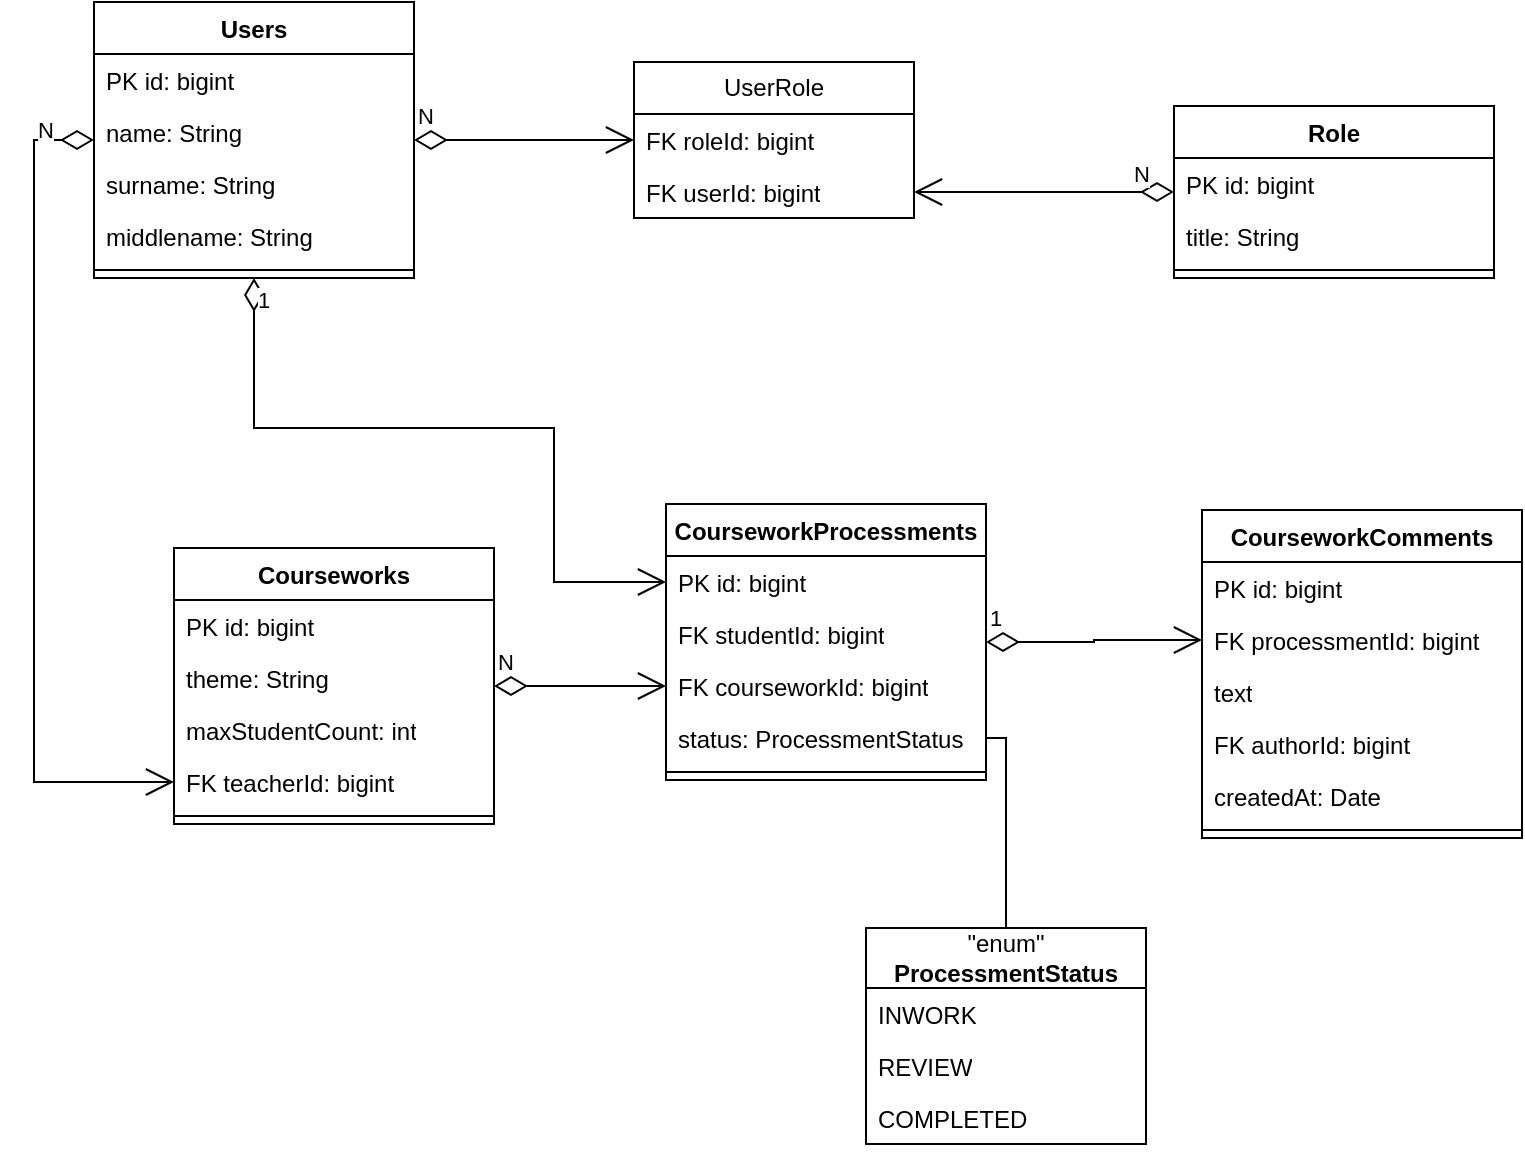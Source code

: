 <mxfile version="21.2.3" type="github">
  <diagram id="C5RBs43oDa-KdzZeNtuy" name="Page-1">
    <mxGraphModel dx="1393" dy="885" grid="1" gridSize="10" guides="1" tooltips="1" connect="1" arrows="1" fold="1" page="1" pageScale="1" pageWidth="827" pageHeight="1169" math="0" shadow="0">
      <root>
        <mxCell id="WIyWlLk6GJQsqaUBKTNV-0" />
        <mxCell id="WIyWlLk6GJQsqaUBKTNV-1" parent="WIyWlLk6GJQsqaUBKTNV-0" />
        <mxCell id="h9zeeWwcExgXHGoZgI7M-35" value="UserRole" style="swimlane;fontStyle=0;childLayout=stackLayout;horizontal=1;startSize=26;fillColor=none;horizontalStack=0;resizeParent=1;resizeParentMax=0;resizeLast=0;collapsible=1;marginBottom=0;whiteSpace=wrap;html=1;" vertex="1" parent="WIyWlLk6GJQsqaUBKTNV-1">
          <mxGeometry x="320" y="77" width="140" height="78" as="geometry" />
        </mxCell>
        <mxCell id="h9zeeWwcExgXHGoZgI7M-37" value="FK roleId: bigint" style="text;strokeColor=none;fillColor=none;align=left;verticalAlign=top;spacingLeft=4;spacingRight=4;overflow=hidden;rotatable=0;points=[[0,0.5],[1,0.5]];portConstraint=eastwest;whiteSpace=wrap;html=1;" vertex="1" parent="h9zeeWwcExgXHGoZgI7M-35">
          <mxGeometry y="26" width="140" height="26" as="geometry" />
        </mxCell>
        <mxCell id="h9zeeWwcExgXHGoZgI7M-36" value="FK userId: bigint" style="text;strokeColor=none;fillColor=none;align=left;verticalAlign=top;spacingLeft=4;spacingRight=4;overflow=hidden;rotatable=0;points=[[0,0.5],[1,0.5]];portConstraint=eastwest;whiteSpace=wrap;html=1;" vertex="1" parent="h9zeeWwcExgXHGoZgI7M-35">
          <mxGeometry y="52" width="140" height="26" as="geometry" />
        </mxCell>
        <mxCell id="h9zeeWwcExgXHGoZgI7M-40" value="N" style="endArrow=open;html=1;endSize=12;startArrow=diamondThin;startSize=14;startFill=0;edgeStyle=orthogonalEdgeStyle;align=left;verticalAlign=bottom;rounded=0;" edge="1" parent="WIyWlLk6GJQsqaUBKTNV-1" source="h9zeeWwcExgXHGoZgI7M-68" target="h9zeeWwcExgXHGoZgI7M-37">
          <mxGeometry x="-1" y="3" relative="1" as="geometry">
            <mxPoint x="240" y="170" as="sourcePoint" />
            <mxPoint x="430" y="200" as="targetPoint" />
          </mxGeometry>
        </mxCell>
        <mxCell id="h9zeeWwcExgXHGoZgI7M-48" value="N" style="endArrow=open;html=1;endSize=12;startArrow=diamondThin;startSize=14;startFill=0;edgeStyle=orthogonalEdgeStyle;align=left;verticalAlign=bottom;rounded=0;" edge="1" parent="WIyWlLk6GJQsqaUBKTNV-1" source="h9zeeWwcExgXHGoZgI7M-75" target="h9zeeWwcExgXHGoZgI7M-36">
          <mxGeometry x="-0.655" relative="1" as="geometry">
            <mxPoint x="380" y="232" as="sourcePoint" />
            <mxPoint x="480" y="180" as="targetPoint" />
            <mxPoint as="offset" />
          </mxGeometry>
        </mxCell>
        <mxCell id="h9zeeWwcExgXHGoZgI7M-65" value="N" style="endArrow=open;html=1;endSize=12;startArrow=diamondThin;startSize=14;startFill=0;edgeStyle=orthogonalEdgeStyle;align=left;verticalAlign=bottom;rounded=0;" edge="1" parent="WIyWlLk6GJQsqaUBKTNV-1" source="h9zeeWwcExgXHGoZgI7M-80" target="h9zeeWwcExgXHGoZgI7M-92">
          <mxGeometry x="-1" y="3" relative="1" as="geometry">
            <mxPoint x="310" y="460" as="sourcePoint" />
            <mxPoint x="390" y="500.0" as="targetPoint" />
          </mxGeometry>
        </mxCell>
        <mxCell id="h9zeeWwcExgXHGoZgI7M-68" value="Users" style="swimlane;fontStyle=1;align=center;verticalAlign=top;childLayout=stackLayout;horizontal=1;startSize=26;horizontalStack=0;resizeParent=1;resizeParentMax=0;resizeLast=0;collapsible=1;marginBottom=0;whiteSpace=wrap;html=1;" vertex="1" parent="WIyWlLk6GJQsqaUBKTNV-1">
          <mxGeometry x="50" y="47" width="160" height="138" as="geometry" />
        </mxCell>
        <mxCell id="h9zeeWwcExgXHGoZgI7M-69" value="PK id: bigint" style="text;strokeColor=none;fillColor=none;align=left;verticalAlign=top;spacingLeft=4;spacingRight=4;overflow=hidden;rotatable=0;points=[[0,0.5],[1,0.5]];portConstraint=eastwest;whiteSpace=wrap;html=1;" vertex="1" parent="h9zeeWwcExgXHGoZgI7M-68">
          <mxGeometry y="26" width="160" height="26" as="geometry" />
        </mxCell>
        <mxCell id="h9zeeWwcExgXHGoZgI7M-72" value="name: String" style="text;strokeColor=none;fillColor=none;align=left;verticalAlign=top;spacingLeft=4;spacingRight=4;overflow=hidden;rotatable=0;points=[[0,0.5],[1,0.5]];portConstraint=eastwest;whiteSpace=wrap;html=1;" vertex="1" parent="h9zeeWwcExgXHGoZgI7M-68">
          <mxGeometry y="52" width="160" height="26" as="geometry" />
        </mxCell>
        <mxCell id="h9zeeWwcExgXHGoZgI7M-73" value="surname: String" style="text;strokeColor=none;fillColor=none;align=left;verticalAlign=top;spacingLeft=4;spacingRight=4;overflow=hidden;rotatable=0;points=[[0,0.5],[1,0.5]];portConstraint=eastwest;whiteSpace=wrap;html=1;" vertex="1" parent="h9zeeWwcExgXHGoZgI7M-68">
          <mxGeometry y="78" width="160" height="26" as="geometry" />
        </mxCell>
        <mxCell id="h9zeeWwcExgXHGoZgI7M-74" value="middlename: String" style="text;strokeColor=none;fillColor=none;align=left;verticalAlign=top;spacingLeft=4;spacingRight=4;overflow=hidden;rotatable=0;points=[[0,0.5],[1,0.5]];portConstraint=eastwest;whiteSpace=wrap;html=1;" vertex="1" parent="h9zeeWwcExgXHGoZgI7M-68">
          <mxGeometry y="104" width="160" height="26" as="geometry" />
        </mxCell>
        <mxCell id="h9zeeWwcExgXHGoZgI7M-70" value="" style="line;strokeWidth=1;fillColor=none;align=left;verticalAlign=middle;spacingTop=-1;spacingLeft=3;spacingRight=3;rotatable=0;labelPosition=right;points=[];portConstraint=eastwest;strokeColor=inherit;" vertex="1" parent="h9zeeWwcExgXHGoZgI7M-68">
          <mxGeometry y="130" width="160" height="8" as="geometry" />
        </mxCell>
        <mxCell id="h9zeeWwcExgXHGoZgI7M-75" value="Role" style="swimlane;fontStyle=1;align=center;verticalAlign=top;childLayout=stackLayout;horizontal=1;startSize=26;horizontalStack=0;resizeParent=1;resizeParentMax=0;resizeLast=0;collapsible=1;marginBottom=0;whiteSpace=wrap;html=1;" vertex="1" parent="WIyWlLk6GJQsqaUBKTNV-1">
          <mxGeometry x="590" y="99" width="160" height="86" as="geometry" />
        </mxCell>
        <mxCell id="h9zeeWwcExgXHGoZgI7M-76" value="PK id: bigint" style="text;strokeColor=none;fillColor=none;align=left;verticalAlign=top;spacingLeft=4;spacingRight=4;overflow=hidden;rotatable=0;points=[[0,0.5],[1,0.5]];portConstraint=eastwest;whiteSpace=wrap;html=1;" vertex="1" parent="h9zeeWwcExgXHGoZgI7M-75">
          <mxGeometry y="26" width="160" height="26" as="geometry" />
        </mxCell>
        <mxCell id="h9zeeWwcExgXHGoZgI7M-79" value="title: String" style="text;strokeColor=none;fillColor=none;align=left;verticalAlign=top;spacingLeft=4;spacingRight=4;overflow=hidden;rotatable=0;points=[[0,0.5],[1,0.5]];portConstraint=eastwest;whiteSpace=wrap;html=1;" vertex="1" parent="h9zeeWwcExgXHGoZgI7M-75">
          <mxGeometry y="52" width="160" height="26" as="geometry" />
        </mxCell>
        <mxCell id="h9zeeWwcExgXHGoZgI7M-77" value="" style="line;strokeWidth=1;fillColor=none;align=left;verticalAlign=middle;spacingTop=-1;spacingLeft=3;spacingRight=3;rotatable=0;labelPosition=right;points=[];portConstraint=eastwest;strokeColor=inherit;" vertex="1" parent="h9zeeWwcExgXHGoZgI7M-75">
          <mxGeometry y="78" width="160" height="8" as="geometry" />
        </mxCell>
        <mxCell id="h9zeeWwcExgXHGoZgI7M-80" value="Courseworks" style="swimlane;fontStyle=1;align=center;verticalAlign=top;childLayout=stackLayout;horizontal=1;startSize=26;horizontalStack=0;resizeParent=1;resizeParentMax=0;resizeLast=0;collapsible=1;marginBottom=0;whiteSpace=wrap;html=1;" vertex="1" parent="WIyWlLk6GJQsqaUBKTNV-1">
          <mxGeometry x="90" y="320" width="160" height="138" as="geometry" />
        </mxCell>
        <mxCell id="h9zeeWwcExgXHGoZgI7M-81" value="PK id: bigint" style="text;strokeColor=none;fillColor=none;align=left;verticalAlign=top;spacingLeft=4;spacingRight=4;overflow=hidden;rotatable=0;points=[[0,0.5],[1,0.5]];portConstraint=eastwest;whiteSpace=wrap;html=1;" vertex="1" parent="h9zeeWwcExgXHGoZgI7M-80">
          <mxGeometry y="26" width="160" height="26" as="geometry" />
        </mxCell>
        <mxCell id="h9zeeWwcExgXHGoZgI7M-84" value="theme: String" style="text;strokeColor=none;fillColor=none;align=left;verticalAlign=top;spacingLeft=4;spacingRight=4;overflow=hidden;rotatable=0;points=[[0,0.5],[1,0.5]];portConstraint=eastwest;whiteSpace=wrap;html=1;" vertex="1" parent="h9zeeWwcExgXHGoZgI7M-80">
          <mxGeometry y="52" width="160" height="26" as="geometry" />
        </mxCell>
        <mxCell id="h9zeeWwcExgXHGoZgI7M-85" value="maxStudentCount: int" style="text;strokeColor=none;fillColor=none;align=left;verticalAlign=top;spacingLeft=4;spacingRight=4;overflow=hidden;rotatable=0;points=[[0,0.5],[1,0.5]];portConstraint=eastwest;whiteSpace=wrap;html=1;" vertex="1" parent="h9zeeWwcExgXHGoZgI7M-80">
          <mxGeometry y="78" width="160" height="26" as="geometry" />
        </mxCell>
        <mxCell id="h9zeeWwcExgXHGoZgI7M-86" value="FK teacherId: bigint" style="text;strokeColor=none;fillColor=none;align=left;verticalAlign=top;spacingLeft=4;spacingRight=4;overflow=hidden;rotatable=0;points=[[0,0.5],[1,0.5]];portConstraint=eastwest;whiteSpace=wrap;html=1;" vertex="1" parent="h9zeeWwcExgXHGoZgI7M-80">
          <mxGeometry y="104" width="160" height="26" as="geometry" />
        </mxCell>
        <mxCell id="h9zeeWwcExgXHGoZgI7M-82" value="" style="line;strokeWidth=1;fillColor=none;align=left;verticalAlign=middle;spacingTop=-1;spacingLeft=3;spacingRight=3;rotatable=0;labelPosition=right;points=[];portConstraint=eastwest;strokeColor=inherit;" vertex="1" parent="h9zeeWwcExgXHGoZgI7M-80">
          <mxGeometry y="130" width="160" height="8" as="geometry" />
        </mxCell>
        <mxCell id="h9zeeWwcExgXHGoZgI7M-87" value="CourseworkProcessments" style="swimlane;fontStyle=1;align=center;verticalAlign=top;childLayout=stackLayout;horizontal=1;startSize=26;horizontalStack=0;resizeParent=1;resizeParentMax=0;resizeLast=0;collapsible=1;marginBottom=0;whiteSpace=wrap;html=1;" vertex="1" parent="WIyWlLk6GJQsqaUBKTNV-1">
          <mxGeometry x="336" y="298" width="160" height="138" as="geometry" />
        </mxCell>
        <mxCell id="h9zeeWwcExgXHGoZgI7M-88" value="PK id: bigint" style="text;strokeColor=none;fillColor=none;align=left;verticalAlign=top;spacingLeft=4;spacingRight=4;overflow=hidden;rotatable=0;points=[[0,0.5],[1,0.5]];portConstraint=eastwest;whiteSpace=wrap;html=1;" vertex="1" parent="h9zeeWwcExgXHGoZgI7M-87">
          <mxGeometry y="26" width="160" height="26" as="geometry" />
        </mxCell>
        <mxCell id="h9zeeWwcExgXHGoZgI7M-91" value="FK studentId: bigint" style="text;strokeColor=none;fillColor=none;align=left;verticalAlign=top;spacingLeft=4;spacingRight=4;overflow=hidden;rotatable=0;points=[[0,0.5],[1,0.5]];portConstraint=eastwest;whiteSpace=wrap;html=1;" vertex="1" parent="h9zeeWwcExgXHGoZgI7M-87">
          <mxGeometry y="52" width="160" height="26" as="geometry" />
        </mxCell>
        <mxCell id="h9zeeWwcExgXHGoZgI7M-92" value="FK courseworkId: bigint" style="text;strokeColor=none;fillColor=none;align=left;verticalAlign=top;spacingLeft=4;spacingRight=4;overflow=hidden;rotatable=0;points=[[0,0.5],[1,0.5]];portConstraint=eastwest;whiteSpace=wrap;html=1;" vertex="1" parent="h9zeeWwcExgXHGoZgI7M-87">
          <mxGeometry y="78" width="160" height="26" as="geometry" />
        </mxCell>
        <mxCell id="h9zeeWwcExgXHGoZgI7M-95" value="status: ProcessmentStatus" style="text;strokeColor=none;fillColor=none;align=left;verticalAlign=top;spacingLeft=4;spacingRight=4;overflow=hidden;rotatable=0;points=[[0,0.5],[1,0.5]];portConstraint=eastwest;whiteSpace=wrap;html=1;" vertex="1" parent="h9zeeWwcExgXHGoZgI7M-87">
          <mxGeometry y="104" width="160" height="26" as="geometry" />
        </mxCell>
        <mxCell id="h9zeeWwcExgXHGoZgI7M-89" value="" style="line;strokeWidth=1;fillColor=none;align=left;verticalAlign=middle;spacingTop=-1;spacingLeft=3;spacingRight=3;rotatable=0;labelPosition=right;points=[];portConstraint=eastwest;strokeColor=inherit;" vertex="1" parent="h9zeeWwcExgXHGoZgI7M-87">
          <mxGeometry y="130" width="160" height="8" as="geometry" />
        </mxCell>
        <mxCell id="h9zeeWwcExgXHGoZgI7M-93" value="N" style="endArrow=open;html=1;endSize=12;startArrow=diamondThin;startSize=14;startFill=0;edgeStyle=orthogonalEdgeStyle;align=left;verticalAlign=bottom;rounded=0;" edge="1" parent="WIyWlLk6GJQsqaUBKTNV-1" source="h9zeeWwcExgXHGoZgI7M-68" target="h9zeeWwcExgXHGoZgI7M-86">
          <mxGeometry x="-0.84" relative="1" as="geometry">
            <mxPoint y="250" as="sourcePoint" />
            <mxPoint x="160" y="250" as="targetPoint" />
            <Array as="points">
              <mxPoint x="20" y="116" />
              <mxPoint x="20" y="437" />
            </Array>
            <mxPoint as="offset" />
          </mxGeometry>
        </mxCell>
        <mxCell id="h9zeeWwcExgXHGoZgI7M-94" value="1" style="endArrow=open;html=1;endSize=12;startArrow=diamondThin;startSize=14;startFill=0;edgeStyle=orthogonalEdgeStyle;align=left;verticalAlign=bottom;rounded=0;" edge="1" parent="WIyWlLk6GJQsqaUBKTNV-1" source="h9zeeWwcExgXHGoZgI7M-68" target="h9zeeWwcExgXHGoZgI7M-88">
          <mxGeometry x="-0.892" relative="1" as="geometry">
            <mxPoint x="140" y="280" as="sourcePoint" />
            <mxPoint x="300" y="280" as="targetPoint" />
            <Array as="points">
              <mxPoint x="130" y="260" />
              <mxPoint x="280" y="260" />
              <mxPoint x="280" y="337" />
            </Array>
            <mxPoint as="offset" />
          </mxGeometry>
        </mxCell>
        <mxCell id="h9zeeWwcExgXHGoZgI7M-96" value="&quot;enum&quot;&lt;br&gt;&lt;b&gt;ProcessmentStatus&lt;/b&gt;" style="swimlane;fontStyle=0;childLayout=stackLayout;horizontal=1;startSize=30;fillColor=none;horizontalStack=0;resizeParent=1;resizeParentMax=0;resizeLast=0;collapsible=1;marginBottom=0;whiteSpace=wrap;html=1;" vertex="1" parent="WIyWlLk6GJQsqaUBKTNV-1">
          <mxGeometry x="436" y="510" width="140" height="108" as="geometry" />
        </mxCell>
        <mxCell id="h9zeeWwcExgXHGoZgI7M-97" value="INWORK" style="text;strokeColor=none;fillColor=none;align=left;verticalAlign=top;spacingLeft=4;spacingRight=4;overflow=hidden;rotatable=0;points=[[0,0.5],[1,0.5]];portConstraint=eastwest;whiteSpace=wrap;html=1;" vertex="1" parent="h9zeeWwcExgXHGoZgI7M-96">
          <mxGeometry y="30" width="140" height="26" as="geometry" />
        </mxCell>
        <mxCell id="h9zeeWwcExgXHGoZgI7M-98" value="REVIEW" style="text;strokeColor=none;fillColor=none;align=left;verticalAlign=top;spacingLeft=4;spacingRight=4;overflow=hidden;rotatable=0;points=[[0,0.5],[1,0.5]];portConstraint=eastwest;whiteSpace=wrap;html=1;" vertex="1" parent="h9zeeWwcExgXHGoZgI7M-96">
          <mxGeometry y="56" width="140" height="26" as="geometry" />
        </mxCell>
        <mxCell id="h9zeeWwcExgXHGoZgI7M-99" value="COMPLETED" style="text;strokeColor=none;fillColor=none;align=left;verticalAlign=top;spacingLeft=4;spacingRight=4;overflow=hidden;rotatable=0;points=[[0,0.5],[1,0.5]];portConstraint=eastwest;whiteSpace=wrap;html=1;" vertex="1" parent="h9zeeWwcExgXHGoZgI7M-96">
          <mxGeometry y="82" width="140" height="26" as="geometry" />
        </mxCell>
        <mxCell id="h9zeeWwcExgXHGoZgI7M-100" value="" style="endArrow=none;html=1;edgeStyle=orthogonalEdgeStyle;rounded=0;" edge="1" parent="WIyWlLk6GJQsqaUBKTNV-1" source="h9zeeWwcExgXHGoZgI7M-95" target="h9zeeWwcExgXHGoZgI7M-96">
          <mxGeometry relative="1" as="geometry">
            <mxPoint x="496" y="460" as="sourcePoint" />
            <mxPoint x="656" y="460" as="targetPoint" />
          </mxGeometry>
        </mxCell>
        <mxCell id="h9zeeWwcExgXHGoZgI7M-104" value="CourseworkComments" style="swimlane;fontStyle=1;align=center;verticalAlign=top;childLayout=stackLayout;horizontal=1;startSize=26;horizontalStack=0;resizeParent=1;resizeParentMax=0;resizeLast=0;collapsible=1;marginBottom=0;whiteSpace=wrap;html=1;" vertex="1" parent="WIyWlLk6GJQsqaUBKTNV-1">
          <mxGeometry x="604" y="301" width="160" height="164" as="geometry" />
        </mxCell>
        <mxCell id="h9zeeWwcExgXHGoZgI7M-105" value="PK id: bigint" style="text;strokeColor=none;fillColor=none;align=left;verticalAlign=top;spacingLeft=4;spacingRight=4;overflow=hidden;rotatable=0;points=[[0,0.5],[1,0.5]];portConstraint=eastwest;whiteSpace=wrap;html=1;" vertex="1" parent="h9zeeWwcExgXHGoZgI7M-104">
          <mxGeometry y="26" width="160" height="26" as="geometry" />
        </mxCell>
        <mxCell id="h9zeeWwcExgXHGoZgI7M-108" value="FK processmentId: bigint" style="text;strokeColor=none;fillColor=none;align=left;verticalAlign=top;spacingLeft=4;spacingRight=4;overflow=hidden;rotatable=0;points=[[0,0.5],[1,0.5]];portConstraint=eastwest;whiteSpace=wrap;html=1;" vertex="1" parent="h9zeeWwcExgXHGoZgI7M-104">
          <mxGeometry y="52" width="160" height="26" as="geometry" />
        </mxCell>
        <mxCell id="h9zeeWwcExgXHGoZgI7M-109" value="text" style="text;strokeColor=none;fillColor=none;align=left;verticalAlign=top;spacingLeft=4;spacingRight=4;overflow=hidden;rotatable=0;points=[[0,0.5],[1,0.5]];portConstraint=eastwest;whiteSpace=wrap;html=1;" vertex="1" parent="h9zeeWwcExgXHGoZgI7M-104">
          <mxGeometry y="78" width="160" height="26" as="geometry" />
        </mxCell>
        <mxCell id="h9zeeWwcExgXHGoZgI7M-110" value="FK authorId: bigint" style="text;strokeColor=none;fillColor=none;align=left;verticalAlign=top;spacingLeft=4;spacingRight=4;overflow=hidden;rotatable=0;points=[[0,0.5],[1,0.5]];portConstraint=eastwest;whiteSpace=wrap;html=1;" vertex="1" parent="h9zeeWwcExgXHGoZgI7M-104">
          <mxGeometry y="104" width="160" height="26" as="geometry" />
        </mxCell>
        <mxCell id="h9zeeWwcExgXHGoZgI7M-111" value="createdAt: Date" style="text;strokeColor=none;fillColor=none;align=left;verticalAlign=top;spacingLeft=4;spacingRight=4;overflow=hidden;rotatable=0;points=[[0,0.5],[1,0.5]];portConstraint=eastwest;whiteSpace=wrap;html=1;" vertex="1" parent="h9zeeWwcExgXHGoZgI7M-104">
          <mxGeometry y="130" width="160" height="26" as="geometry" />
        </mxCell>
        <mxCell id="h9zeeWwcExgXHGoZgI7M-106" value="" style="line;strokeWidth=1;fillColor=none;align=left;verticalAlign=middle;spacingTop=-1;spacingLeft=3;spacingRight=3;rotatable=0;labelPosition=right;points=[];portConstraint=eastwest;strokeColor=inherit;" vertex="1" parent="h9zeeWwcExgXHGoZgI7M-104">
          <mxGeometry y="156" width="160" height="8" as="geometry" />
        </mxCell>
        <mxCell id="h9zeeWwcExgXHGoZgI7M-112" value="1" style="endArrow=open;html=1;endSize=12;startArrow=diamondThin;startSize=14;startFill=0;edgeStyle=orthogonalEdgeStyle;align=left;verticalAlign=bottom;rounded=0;" edge="1" parent="WIyWlLk6GJQsqaUBKTNV-1" source="h9zeeWwcExgXHGoZgI7M-87" target="h9zeeWwcExgXHGoZgI7M-108">
          <mxGeometry x="-1" y="3" relative="1" as="geometry">
            <mxPoint x="546" y="330" as="sourcePoint" />
            <mxPoint x="706" y="330" as="targetPoint" />
          </mxGeometry>
        </mxCell>
      </root>
    </mxGraphModel>
  </diagram>
</mxfile>
